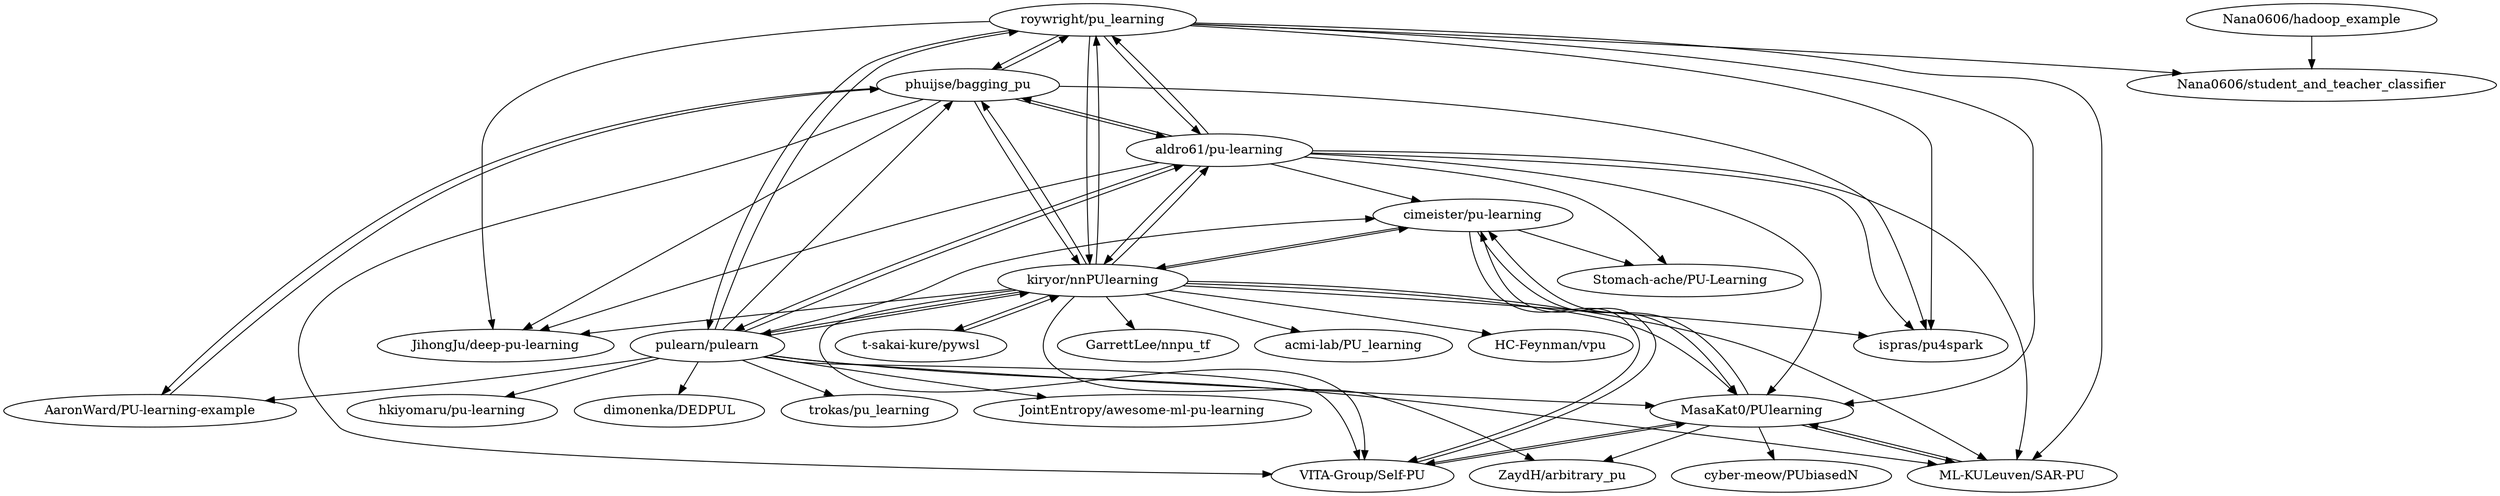 digraph G {
"roywright/pu_learning" -> "phuijse/bagging_pu"
"roywright/pu_learning" -> "aldro61/pu-learning"
"roywright/pu_learning" -> "kiryor/nnPUlearning"
"roywright/pu_learning" -> "JihongJu/deep-pu-learning"
"roywright/pu_learning" -> "pulearn/pulearn"
"roywright/pu_learning" -> "ispras/pu4spark"
"roywright/pu_learning" -> "Nana0606/student_and_teacher_classifier"
"roywright/pu_learning" -> "MasaKat0/PUlearning"
"roywright/pu_learning" -> "ML-KULeuven/SAR-PU"
"Nana0606/hadoop_example" -> "Nana0606/student_and_teacher_classifier"
"t-sakai-kure/pywsl" -> "kiryor/nnPUlearning"
"cimeister/pu-learning" -> "VITA-Group/Self-PU"
"cimeister/pu-learning" -> "kiryor/nnPUlearning"
"cimeister/pu-learning" -> "MasaKat0/PUlearning"
"cimeister/pu-learning" -> "Stomach-ache/PU-Learning"
"ML-KULeuven/SAR-PU" -> "MasaKat0/PUlearning"
"MasaKat0/PUlearning" -> "VITA-Group/Self-PU"
"MasaKat0/PUlearning" -> "ML-KULeuven/SAR-PU"
"MasaKat0/PUlearning" -> "cyber-meow/PUbiasedN"
"MasaKat0/PUlearning" -> "cimeister/pu-learning"
"MasaKat0/PUlearning" -> "ZaydH/arbitrary_pu"
"pulearn/pulearn" -> "kiryor/nnPUlearning"
"pulearn/pulearn" -> "roywright/pu_learning"
"pulearn/pulearn" -> "JointEntropy/awesome-ml-pu-learning"
"pulearn/pulearn" -> "cimeister/pu-learning"
"pulearn/pulearn" -> "MasaKat0/PUlearning"
"pulearn/pulearn" -> "VITA-Group/Self-PU"
"pulearn/pulearn" -> "ML-KULeuven/SAR-PU"
"pulearn/pulearn" -> "aldro61/pu-learning"
"pulearn/pulearn" -> "hkiyomaru/pu-learning"
"pulearn/pulearn" -> "AaronWard/PU-learning-example"
"pulearn/pulearn" -> "dimonenka/DEDPUL"
"pulearn/pulearn" -> "phuijse/bagging_pu"
"pulearn/pulearn" -> "trokas/pu_learning"
"AaronWard/PU-learning-example" -> "phuijse/bagging_pu"
"VITA-Group/Self-PU" -> "MasaKat0/PUlearning"
"VITA-Group/Self-PU" -> "cimeister/pu-learning"
"aldro61/pu-learning" -> "kiryor/nnPUlearning"
"aldro61/pu-learning" -> "roywright/pu_learning"
"aldro61/pu-learning" -> "JihongJu/deep-pu-learning"
"aldro61/pu-learning" -> "phuijse/bagging_pu"
"aldro61/pu-learning" -> "MasaKat0/PUlearning"
"aldro61/pu-learning" -> "pulearn/pulearn"
"aldro61/pu-learning" -> "ispras/pu4spark"
"aldro61/pu-learning" -> "cimeister/pu-learning"
"aldro61/pu-learning" -> "Stomach-ache/PU-Learning"
"aldro61/pu-learning" -> "ML-KULeuven/SAR-PU"
"phuijse/bagging_pu" -> "roywright/pu_learning"
"phuijse/bagging_pu" -> "AaronWard/PU-learning-example"
"phuijse/bagging_pu" -> "aldro61/pu-learning"
"phuijse/bagging_pu" -> "ispras/pu4spark"
"phuijse/bagging_pu" -> "JihongJu/deep-pu-learning"
"phuijse/bagging_pu" -> "kiryor/nnPUlearning"
"phuijse/bagging_pu" -> "VITA-Group/Self-PU"
"kiryor/nnPUlearning" -> "aldro61/pu-learning"
"kiryor/nnPUlearning" -> "cimeister/pu-learning"
"kiryor/nnPUlearning" -> "t-sakai-kure/pywsl"
"kiryor/nnPUlearning" -> "roywright/pu_learning"
"kiryor/nnPUlearning" -> "MasaKat0/PUlearning"
"kiryor/nnPUlearning" -> "pulearn/pulearn"
"kiryor/nnPUlearning" -> "JihongJu/deep-pu-learning"
"kiryor/nnPUlearning" -> "VITA-Group/Self-PU"
"kiryor/nnPUlearning" -> "phuijse/bagging_pu"
"kiryor/nnPUlearning" -> "GarrettLee/nnpu_tf"
"kiryor/nnPUlearning" -> "ispras/pu4spark"
"kiryor/nnPUlearning" -> "ZaydH/arbitrary_pu"
"kiryor/nnPUlearning" -> "ML-KULeuven/SAR-PU"
"kiryor/nnPUlearning" -> "acmi-lab/PU_learning"
"kiryor/nnPUlearning" -> "HC-Feynman/vpu"
"roywright/pu_learning" ["l"="4.603,46.62"]
"phuijse/bagging_pu" ["l"="4.613,46.626"]
"aldro61/pu-learning" ["l"="4.623,46.616"]
"kiryor/nnPUlearning" ["l"="4.64,46.62"]
"JihongJu/deep-pu-learning" ["l"="4.613,46.638"]
"pulearn/pulearn" ["l"="4.603,46.604"]
"ispras/pu4spark" ["l"="4.627,46.635"]
"Nana0606/student_and_teacher_classifier" ["l"="4.569,46.636"]
"MasaKat0/PUlearning" ["l"="4.631,46.604"]
"ML-KULeuven/SAR-PU" ["l"="4.619,46.605"]
"Nana0606/hadoop_example" ["l"="4.546,46.646"]
"t-sakai-kure/pywsl" ["l"="4.656,46.642"]
"cimeister/pu-learning" ["l"="4.643,46.601"]
"VITA-Group/Self-PU" ["l"="4.624,46.596"]
"Stomach-ache/PU-Learning" ["l"="4.653,46.61"]
"cyber-meow/PUbiasedN" ["l"="4.646,46.582"]
"ZaydH/arbitrary_pu" ["l"="4.66,46.603"]
"JointEntropy/awesome-ml-pu-learning" ["l"="4.563,46.603"]
"hkiyomaru/pu-learning" ["l"="4.597,46.58"]
"AaronWard/PU-learning-example" ["l"="4.586,46.622"]
"dimonenka/DEDPUL" ["l"="4.585,46.588"]
"trokas/pu_learning" ["l"="4.576,46.596"]
"GarrettLee/nnpu_tf" ["l"="4.673,46.615"]
"acmi-lab/PU_learning" ["l"="4.682,46.627"]
"HC-Feynman/vpu" ["l"="4.665,46.63"]
}